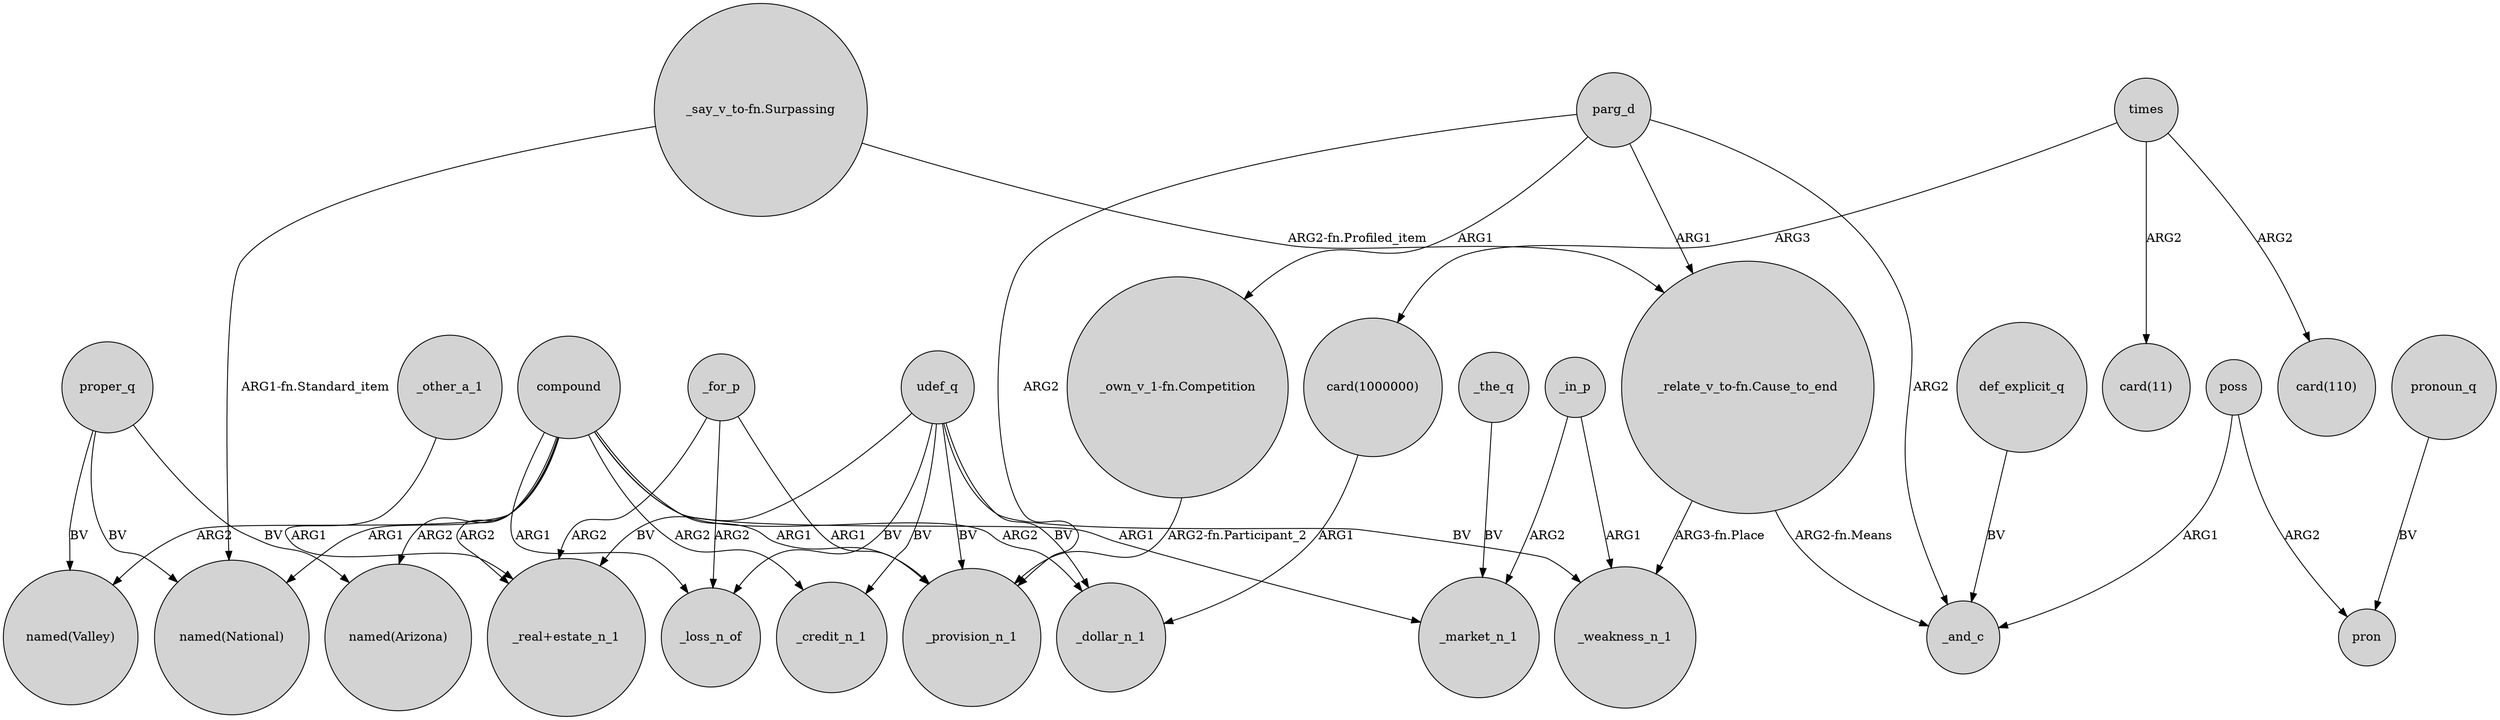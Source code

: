 digraph {
	node [shape=circle style=filled]
	proper_q -> "named(Valley)" [label=BV]
	compound -> "named(Valley)" [label=ARG2]
	_for_p -> _provision_n_1 [label=ARG1]
	times -> "card(11)" [label=ARG2]
	proper_q -> "named(Arizona)" [label=BV]
	parg_d -> "_own_v_1-fn.Competition" [label=ARG1]
	_in_p -> _weakness_n_1 [label=ARG1]
	times -> "card(1000000)" [label=ARG3]
	"_say_v_to-fn.Surpassing" -> "named(National)" [label="ARG1-fn.Standard_item"]
	compound -> _dollar_n_1 [label=ARG2]
	parg_d -> _provision_n_1 [label=ARG2]
	_for_p -> "_real+estate_n_1" [label=ARG2]
	compound -> _provision_n_1 [label=ARG1]
	compound -> "_real+estate_n_1" [label=ARG2]
	"_relate_v_to-fn.Cause_to_end" -> _weakness_n_1 [label="ARG3-fn.Place"]
	_the_q -> _market_n_1 [label=BV]
	udef_q -> _weakness_n_1 [label=BV]
	def_explicit_q -> _and_c [label=BV]
	pronoun_q -> pron [label=BV]
	_other_a_1 -> "_real+estate_n_1" [label=ARG1]
	compound -> "named(National)" [label=ARG1]
	poss -> pron [label=ARG2]
	_in_p -> _market_n_1 [label=ARG2]
	compound -> _loss_n_of [label=ARG1]
	"_say_v_to-fn.Surpassing" -> "_relate_v_to-fn.Cause_to_end" [label="ARG2-fn.Profiled_item"]
	parg_d -> "_relate_v_to-fn.Cause_to_end" [label=ARG1]
	poss -> _and_c [label=ARG1]
	"_relate_v_to-fn.Cause_to_end" -> _and_c [label="ARG2-fn.Means"]
	udef_q -> _loss_n_of [label=BV]
	udef_q -> _provision_n_1 [label=BV]
	compound -> "named(Arizona)" [label=ARG2]
	udef_q -> _dollar_n_1 [label=BV]
	compound -> _credit_n_1 [label=ARG2]
	"card(1000000)" -> _dollar_n_1 [label=ARG1]
	"_own_v_1-fn.Competition" -> _provision_n_1 [label="ARG2-fn.Participant_2"]
	parg_d -> _and_c [label=ARG2]
	udef_q -> _credit_n_1 [label=BV]
	_for_p -> _loss_n_of [label=ARG2]
	proper_q -> "named(National)" [label=BV]
	compound -> _market_n_1 [label=ARG1]
	times -> "card(110)" [label=ARG2]
	udef_q -> "_real+estate_n_1" [label=BV]
}

